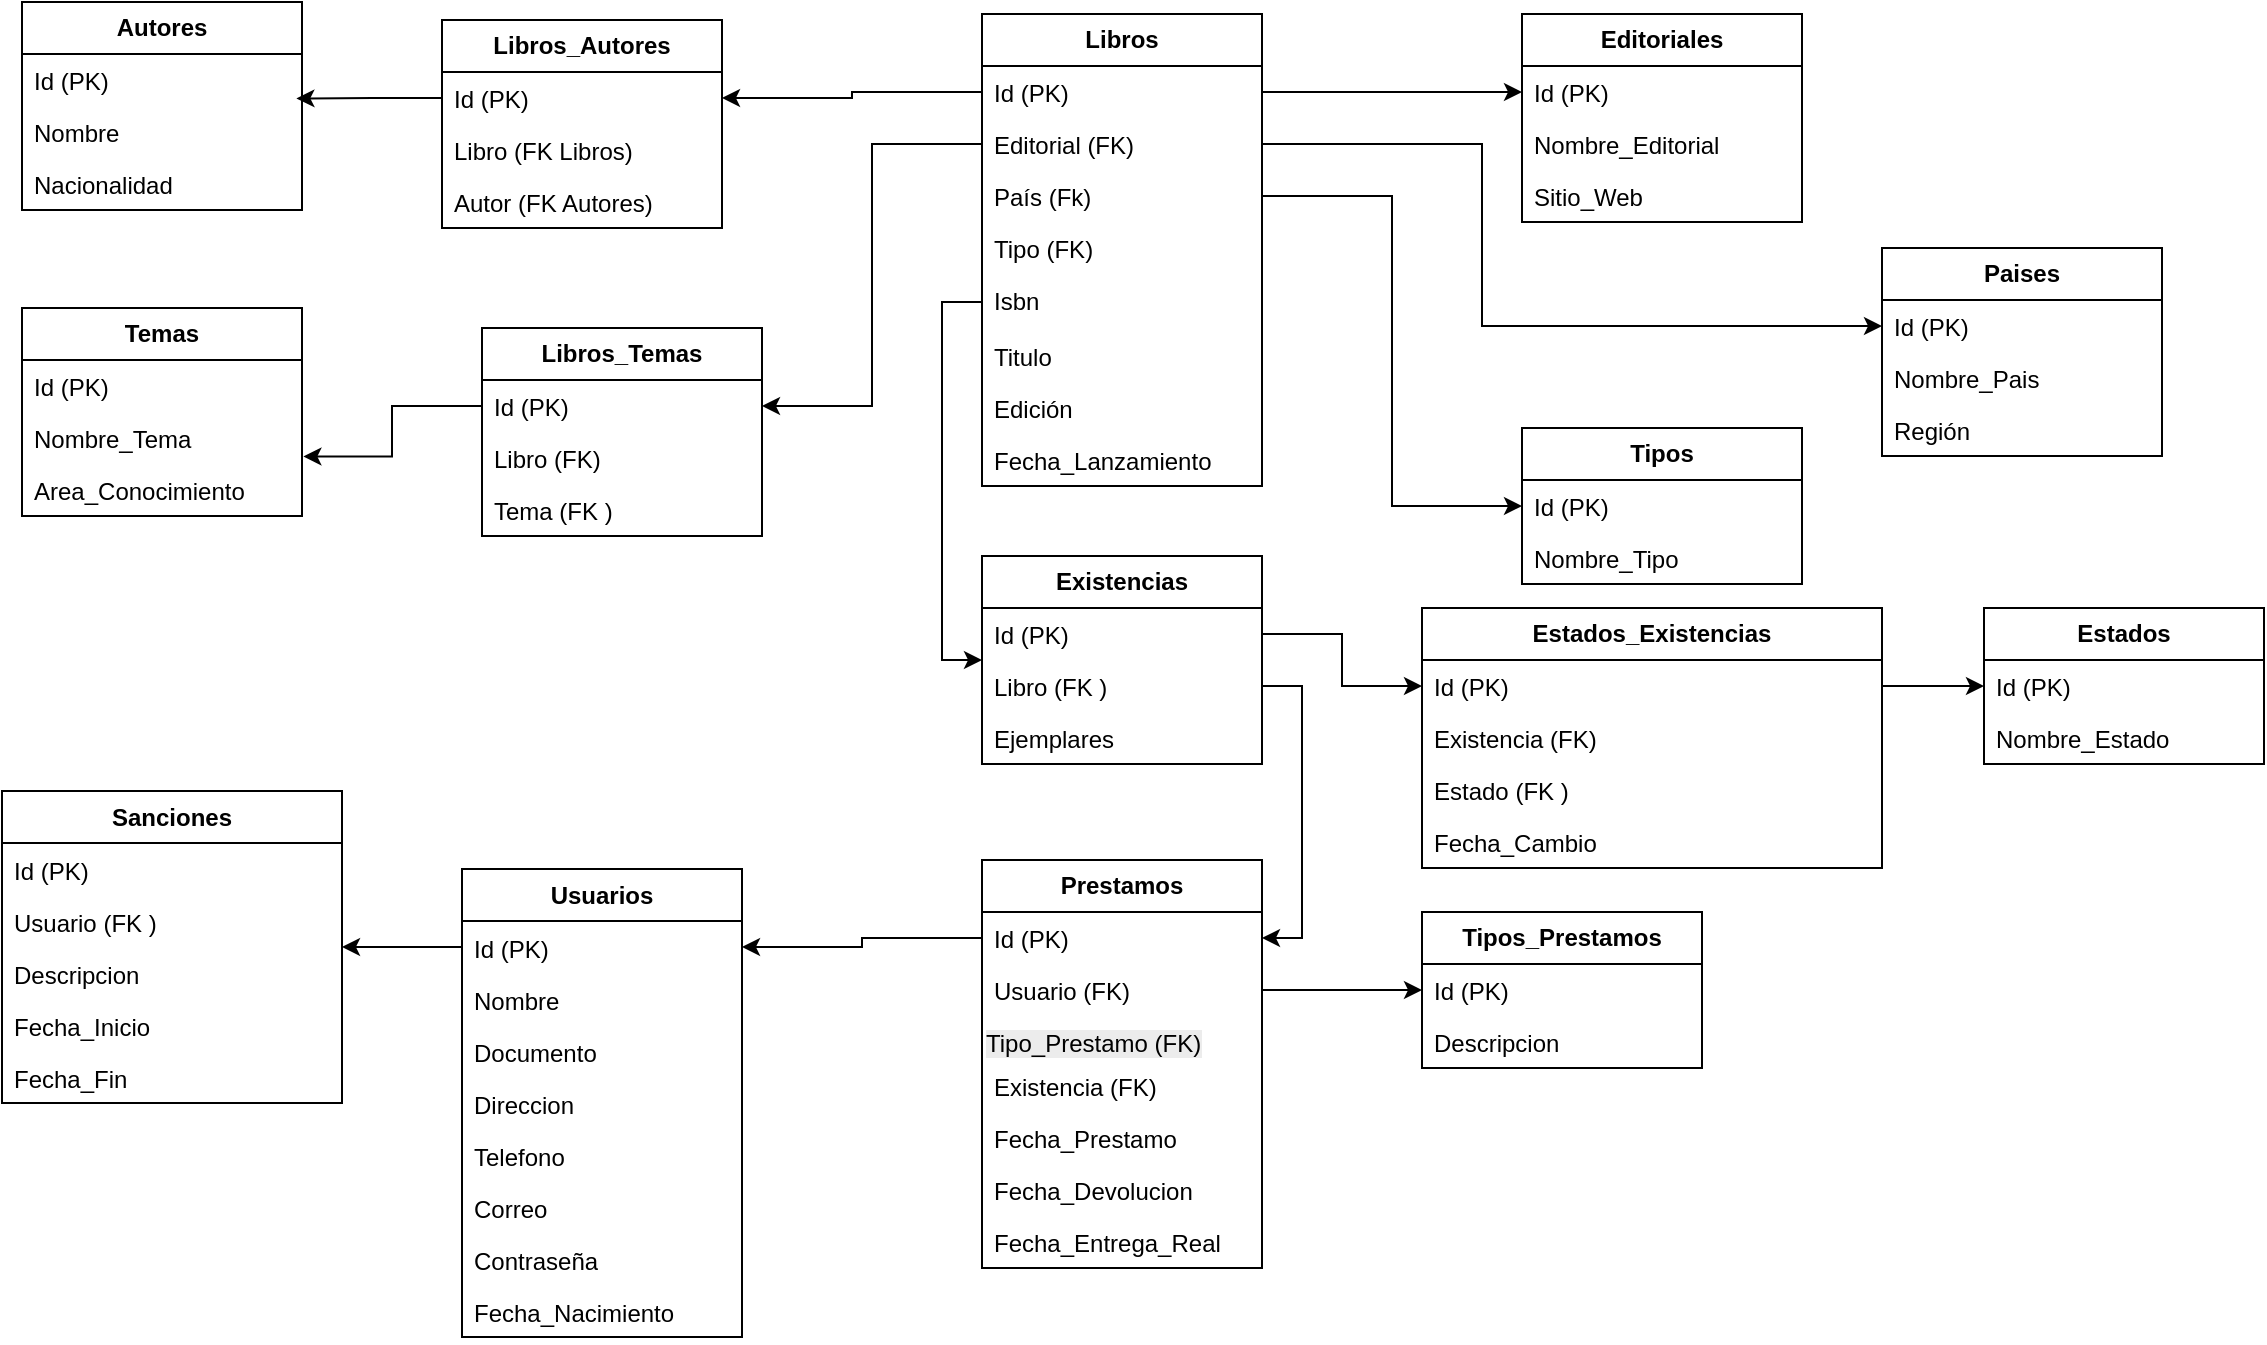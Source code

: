 <mxfile version="28.2.3" pages="2">
  <diagram name="Página-1" id="tgtMDl4pr0dohB6R7JWA">
    <mxGraphModel grid="1" page="1" gridSize="10" guides="1" tooltips="1" connect="1" arrows="1" fold="1" pageScale="1" pageWidth="827" pageHeight="1169" math="0" shadow="0">
      <root>
        <mxCell id="0" />
        <mxCell id="1" parent="0" />
        <mxCell id="5-i4zEFZj5qR5DQi6_iw-1" value="&lt;b&gt;Usuarios&lt;/b&gt;" style="swimlane;fontStyle=0;childLayout=stackLayout;horizontal=1;startSize=26;fillColor=none;horizontalStack=0;resizeParent=1;resizeParentMax=0;resizeLast=0;collapsible=1;marginBottom=0;whiteSpace=wrap;html=1;" vertex="1" parent="1">
          <mxGeometry x="480" y="670.5" width="140" height="234" as="geometry" />
        </mxCell>
        <mxCell id="5-i4zEFZj5qR5DQi6_iw-2" value="Id (PK)" style="text;strokeColor=none;fillColor=none;align=left;verticalAlign=top;spacingLeft=4;spacingRight=4;overflow=hidden;rotatable=0;points=[[0,0.5],[1,0.5]];portConstraint=eastwest;whiteSpace=wrap;html=1;" vertex="1" parent="5-i4zEFZj5qR5DQi6_iw-1">
          <mxGeometry y="26" width="140" height="26" as="geometry" />
        </mxCell>
        <mxCell id="5-i4zEFZj5qR5DQi6_iw-3" value="&lt;div&gt;Nombre&lt;/div&gt;&lt;div&gt;&lt;br&gt;&lt;/div&gt;" style="text;strokeColor=none;fillColor=none;align=left;verticalAlign=top;spacingLeft=4;spacingRight=4;overflow=hidden;rotatable=0;points=[[0,0.5],[1,0.5]];portConstraint=eastwest;whiteSpace=wrap;html=1;" vertex="1" parent="5-i4zEFZj5qR5DQi6_iw-1">
          <mxGeometry y="52" width="140" height="26" as="geometry" />
        </mxCell>
        <mxCell id="5-i4zEFZj5qR5DQi6_iw-71" value="Documento" style="text;strokeColor=none;fillColor=none;align=left;verticalAlign=top;spacingLeft=4;spacingRight=4;overflow=hidden;rotatable=0;points=[[0,0.5],[1,0.5]];portConstraint=eastwest;whiteSpace=wrap;html=1;" vertex="1" parent="5-i4zEFZj5qR5DQi6_iw-1">
          <mxGeometry y="78" width="140" height="26" as="geometry" />
        </mxCell>
        <mxCell id="67xACYd7VsZA4SW91HEJ-4" value="Direccion" style="text;strokeColor=none;fillColor=none;align=left;verticalAlign=top;spacingLeft=4;spacingRight=4;overflow=hidden;rotatable=0;points=[[0,0.5],[1,0.5]];portConstraint=eastwest;whiteSpace=wrap;html=1;" vertex="1" parent="5-i4zEFZj5qR5DQi6_iw-1">
          <mxGeometry y="104" width="140" height="26" as="geometry" />
        </mxCell>
        <mxCell id="67xACYd7VsZA4SW91HEJ-3" value="Telefono" style="text;strokeColor=none;fillColor=none;align=left;verticalAlign=top;spacingLeft=4;spacingRight=4;overflow=hidden;rotatable=0;points=[[0,0.5],[1,0.5]];portConstraint=eastwest;whiteSpace=wrap;html=1;" vertex="1" parent="5-i4zEFZj5qR5DQi6_iw-1">
          <mxGeometry y="130" width="140" height="26" as="geometry" />
        </mxCell>
        <mxCell id="7vwgbHq6l0im-6B_oPkw-1" value="Correo" style="text;strokeColor=none;fillColor=none;align=left;verticalAlign=top;spacingLeft=4;spacingRight=4;overflow=hidden;rotatable=0;points=[[0,0.5],[1,0.5]];portConstraint=eastwest;whiteSpace=wrap;html=1;" vertex="1" parent="5-i4zEFZj5qR5DQi6_iw-1">
          <mxGeometry y="156" width="140" height="26" as="geometry" />
        </mxCell>
        <mxCell id="7vwgbHq6l0im-6B_oPkw-2" value="Contraseña" style="text;strokeColor=none;fillColor=none;align=left;verticalAlign=top;spacingLeft=4;spacingRight=4;overflow=hidden;rotatable=0;points=[[0,0.5],[1,0.5]];portConstraint=eastwest;whiteSpace=wrap;html=1;" vertex="1" parent="5-i4zEFZj5qR5DQi6_iw-1">
          <mxGeometry y="182" width="140" height="26" as="geometry" />
        </mxCell>
        <mxCell id="67xACYd7VsZA4SW91HEJ-5" value="Fecha_Nacimiento" style="text;strokeColor=none;fillColor=none;align=left;verticalAlign=top;spacingLeft=4;spacingRight=4;overflow=hidden;rotatable=0;points=[[0,0.5],[1,0.5]];portConstraint=eastwest;whiteSpace=wrap;html=1;" vertex="1" parent="5-i4zEFZj5qR5DQi6_iw-1">
          <mxGeometry y="208" width="140" height="26" as="geometry" />
        </mxCell>
        <mxCell id="5-i4zEFZj5qR5DQi6_iw-5" value="&lt;b&gt;Sanciones&lt;/b&gt;" style="swimlane;fontStyle=0;childLayout=stackLayout;horizontal=1;startSize=26;fillColor=none;horizontalStack=0;resizeParent=1;resizeParentMax=0;resizeLast=0;collapsible=1;marginBottom=0;whiteSpace=wrap;html=1;" vertex="1" parent="1">
          <mxGeometry x="250" y="631.5" width="170" height="156" as="geometry" />
        </mxCell>
        <mxCell id="5-i4zEFZj5qR5DQi6_iw-6" value="&lt;span data-end=&quot;1306&quot; data-start=&quot;1292&quot;&gt;Id&lt;/span&gt;&amp;nbsp;(PK)" style="text;strokeColor=none;fillColor=none;align=left;verticalAlign=top;spacingLeft=4;spacingRight=4;overflow=hidden;rotatable=0;points=[[0,0.5],[1,0.5]];portConstraint=eastwest;whiteSpace=wrap;html=1;" vertex="1" parent="5-i4zEFZj5qR5DQi6_iw-5">
          <mxGeometry y="26" width="170" height="26" as="geometry" />
        </mxCell>
        <mxCell id="5-i4zEFZj5qR5DQi6_iw-7" value="&lt;span data-end=&quot;1330&quot; data-start=&quot;1316&quot;&gt;Usuario&lt;/span&gt; (FK )" style="text;strokeColor=none;fillColor=none;align=left;verticalAlign=top;spacingLeft=4;spacingRight=4;overflow=hidden;rotatable=0;points=[[0,0.5],[1,0.5]];portConstraint=eastwest;whiteSpace=wrap;html=1;" vertex="1" parent="5-i4zEFZj5qR5DQi6_iw-5">
          <mxGeometry y="52" width="170" height="26" as="geometry" />
        </mxCell>
        <mxCell id="67xACYd7VsZA4SW91HEJ-2" value="Descripcion" style="text;strokeColor=none;fillColor=none;align=left;verticalAlign=top;spacingLeft=4;spacingRight=4;overflow=hidden;rotatable=0;points=[[0,0.5],[1,0.5]];portConstraint=eastwest;whiteSpace=wrap;html=1;" vertex="1" parent="5-i4zEFZj5qR5DQi6_iw-5">
          <mxGeometry y="78" width="170" height="26" as="geometry" />
        </mxCell>
        <mxCell id="67xACYd7VsZA4SW91HEJ-1" value="Fecha_Inicio" style="text;strokeColor=none;fillColor=none;align=left;verticalAlign=top;spacingLeft=4;spacingRight=4;overflow=hidden;rotatable=0;points=[[0,0.5],[1,0.5]];portConstraint=eastwest;whiteSpace=wrap;html=1;" vertex="1" parent="5-i4zEFZj5qR5DQi6_iw-5">
          <mxGeometry y="104" width="170" height="26" as="geometry" />
        </mxCell>
        <mxCell id="5-i4zEFZj5qR5DQi6_iw-8" value="Fecha_Fin" style="text;strokeColor=none;fillColor=none;align=left;verticalAlign=top;spacingLeft=4;spacingRight=4;overflow=hidden;rotatable=0;points=[[0,0.5],[1,0.5]];portConstraint=eastwest;whiteSpace=wrap;html=1;" vertex="1" parent="5-i4zEFZj5qR5DQi6_iw-5">
          <mxGeometry y="130" width="170" height="26" as="geometry" />
        </mxCell>
        <mxCell id="5-i4zEFZj5qR5DQi6_iw-41" value="&lt;b&gt;Prestamos&lt;/b&gt;" style="swimlane;fontStyle=0;childLayout=stackLayout;horizontal=1;startSize=26;fillColor=none;horizontalStack=0;resizeParent=1;resizeParentMax=0;resizeLast=0;collapsible=1;marginBottom=0;whiteSpace=wrap;html=1;" vertex="1" parent="1">
          <mxGeometry x="740" y="666" width="140" height="204" as="geometry" />
        </mxCell>
        <mxCell id="5-i4zEFZj5qR5DQi6_iw-42" value="Id (PK)" style="text;strokeColor=none;fillColor=none;align=left;verticalAlign=top;spacingLeft=4;spacingRight=4;overflow=hidden;rotatable=0;points=[[0,0.5],[1,0.5]];portConstraint=eastwest;whiteSpace=wrap;html=1;" vertex="1" parent="5-i4zEFZj5qR5DQi6_iw-41">
          <mxGeometry y="26" width="140" height="26" as="geometry" />
        </mxCell>
        <mxCell id="5-i4zEFZj5qR5DQi6_iw-43" value="Usuario (FK)" style="text;strokeColor=none;fillColor=none;align=left;verticalAlign=top;spacingLeft=4;spacingRight=4;overflow=hidden;rotatable=0;points=[[0,0.5],[1,0.5]];portConstraint=eastwest;whiteSpace=wrap;html=1;" vertex="1" parent="5-i4zEFZj5qR5DQi6_iw-41">
          <mxGeometry y="52" width="140" height="26" as="geometry" />
        </mxCell>
        <mxCell id="_pcBLg60-NV8NidiyEpR-1" value="&lt;span style=&quot;color: rgb(0, 0, 0); font-family: Helvetica; font-size: 12px; font-style: normal; font-variant-ligatures: normal; font-variant-caps: normal; font-weight: 400; letter-spacing: normal; orphans: 2; text-align: left; text-indent: 0px; text-transform: none; widows: 2; word-spacing: 0px; -webkit-text-stroke-width: 0px; white-space: normal; background-color: rgb(236, 236, 236); text-decoration-thickness: initial; text-decoration-style: initial; text-decoration-color: initial; float: none; display: inline !important;&quot;&gt;Tipo_Prestamo (FK)&lt;/span&gt;" style="text;whiteSpace=wrap;html=1;" vertex="1" parent="5-i4zEFZj5qR5DQi6_iw-41">
          <mxGeometry y="78" width="140" height="22" as="geometry" />
        </mxCell>
        <mxCell id="67xACYd7VsZA4SW91HEJ-10" value="Existencia (FK)" style="text;strokeColor=none;fillColor=none;align=left;verticalAlign=top;spacingLeft=4;spacingRight=4;overflow=hidden;rotatable=0;points=[[0,0.5],[1,0.5]];portConstraint=eastwest;whiteSpace=wrap;html=1;" vertex="1" parent="5-i4zEFZj5qR5DQi6_iw-41">
          <mxGeometry y="100" width="140" height="26" as="geometry" />
        </mxCell>
        <mxCell id="67xACYd7VsZA4SW91HEJ-11" value="Fecha_Prestamo" style="text;strokeColor=none;fillColor=none;align=left;verticalAlign=top;spacingLeft=4;spacingRight=4;overflow=hidden;rotatable=0;points=[[0,0.5],[1,0.5]];portConstraint=eastwest;whiteSpace=wrap;html=1;" vertex="1" parent="5-i4zEFZj5qR5DQi6_iw-41">
          <mxGeometry y="126" width="140" height="26" as="geometry" />
        </mxCell>
        <mxCell id="67xACYd7VsZA4SW91HEJ-9" value="Fecha_Devolucion" style="text;strokeColor=none;fillColor=none;align=left;verticalAlign=top;spacingLeft=4;spacingRight=4;overflow=hidden;rotatable=0;points=[[0,0.5],[1,0.5]];portConstraint=eastwest;whiteSpace=wrap;html=1;" vertex="1" parent="5-i4zEFZj5qR5DQi6_iw-41">
          <mxGeometry y="152" width="140" height="26" as="geometry" />
        </mxCell>
        <mxCell id="5-i4zEFZj5qR5DQi6_iw-44" value="Fecha_Entrega_Real" style="text;strokeColor=none;fillColor=none;align=left;verticalAlign=top;spacingLeft=4;spacingRight=4;overflow=hidden;rotatable=0;points=[[0,0.5],[1,0.5]];portConstraint=eastwest;whiteSpace=wrap;html=1;" vertex="1" parent="5-i4zEFZj5qR5DQi6_iw-41">
          <mxGeometry y="178" width="140" height="26" as="geometry" />
        </mxCell>
        <mxCell id="5-i4zEFZj5qR5DQi6_iw-49" value="&lt;b&gt;Editoriales&lt;/b&gt;" style="swimlane;fontStyle=0;childLayout=stackLayout;horizontal=1;startSize=26;fillColor=none;horizontalStack=0;resizeParent=1;resizeParentMax=0;resizeLast=0;collapsible=1;marginBottom=0;whiteSpace=wrap;html=1;" vertex="1" parent="1">
          <mxGeometry x="1010" y="243" width="140" height="104" as="geometry" />
        </mxCell>
        <mxCell id="5-i4zEFZj5qR5DQi6_iw-50" value="&lt;span style=&quot;&quot; data-end=&quot;712&quot; data-start=&quot;696&quot;&gt;Id&lt;/span&gt;&amp;nbsp;(PK)" style="text;strokeColor=none;fillColor=none;align=left;verticalAlign=top;spacingLeft=4;spacingRight=4;overflow=hidden;rotatable=0;points=[[0,0.5],[1,0.5]];portConstraint=eastwest;whiteSpace=wrap;html=1;" vertex="1" parent="5-i4zEFZj5qR5DQi6_iw-49">
          <mxGeometry y="26" width="140" height="26" as="geometry" />
        </mxCell>
        <mxCell id="UJLe4rYA7Sr9bDtO9jyU-3" value="Nombre_Editorial" style="text;strokeColor=none;fillColor=none;align=left;verticalAlign=top;spacingLeft=4;spacingRight=4;overflow=hidden;rotatable=0;points=[[0,0.5],[1,0.5]];portConstraint=eastwest;whiteSpace=wrap;html=1;" vertex="1" parent="5-i4zEFZj5qR5DQi6_iw-49">
          <mxGeometry y="52" width="140" height="26" as="geometry" />
        </mxCell>
        <mxCell id="5-i4zEFZj5qR5DQi6_iw-51" value="Sitio_Web" style="text;strokeColor=none;fillColor=none;align=left;verticalAlign=top;spacingLeft=4;spacingRight=4;overflow=hidden;rotatable=0;points=[[0,0.5],[1,0.5]];portConstraint=eastwest;whiteSpace=wrap;html=1;" vertex="1" parent="5-i4zEFZj5qR5DQi6_iw-49">
          <mxGeometry y="78" width="140" height="26" as="geometry" />
        </mxCell>
        <mxCell id="5-i4zEFZj5qR5DQi6_iw-53" value="&lt;b&gt;Autores&lt;/b&gt;" style="swimlane;fontStyle=0;childLayout=stackLayout;horizontal=1;startSize=26;fillColor=none;horizontalStack=0;resizeParent=1;resizeParentMax=0;resizeLast=0;collapsible=1;marginBottom=0;whiteSpace=wrap;html=1;" vertex="1" parent="1">
          <mxGeometry x="260" y="237" width="140" height="104" as="geometry" />
        </mxCell>
        <mxCell id="5-i4zEFZj5qR5DQi6_iw-54" value="&lt;span style=&quot;&quot; data-end=&quot;241&quot; data-start=&quot;229&quot;&gt;Id&lt;/span&gt;&amp;nbsp;(PK)" style="text;strokeColor=none;fillColor=none;align=left;verticalAlign=top;spacingLeft=4;spacingRight=4;overflow=hidden;rotatable=0;points=[[0,0.5],[1,0.5]];portConstraint=eastwest;whiteSpace=wrap;html=1;" vertex="1" parent="5-i4zEFZj5qR5DQi6_iw-53">
          <mxGeometry y="26" width="140" height="26" as="geometry" />
        </mxCell>
        <mxCell id="5-i4zEFZj5qR5DQi6_iw-55" value="Nombre" style="text;strokeColor=none;fillColor=none;align=left;verticalAlign=top;spacingLeft=4;spacingRight=4;overflow=hidden;rotatable=0;points=[[0,0.5],[1,0.5]];portConstraint=eastwest;whiteSpace=wrap;html=1;" vertex="1" parent="5-i4zEFZj5qR5DQi6_iw-53">
          <mxGeometry y="52" width="140" height="26" as="geometry" />
        </mxCell>
        <mxCell id="5-i4zEFZj5qR5DQi6_iw-56" value="Nacionalidad" style="text;strokeColor=none;fillColor=none;align=left;verticalAlign=top;spacingLeft=4;spacingRight=4;overflow=hidden;rotatable=0;points=[[0,0.5],[1,0.5]];portConstraint=eastwest;whiteSpace=wrap;html=1;" vertex="1" parent="5-i4zEFZj5qR5DQi6_iw-53">
          <mxGeometry y="78" width="140" height="26" as="geometry" />
        </mxCell>
        <mxCell id="5-i4zEFZj5qR5DQi6_iw-57" value="&lt;b&gt;Libros_Autores&lt;/b&gt;" style="swimlane;fontStyle=0;childLayout=stackLayout;horizontal=1;startSize=26;fillColor=none;horizontalStack=0;resizeParent=1;resizeParentMax=0;resizeLast=0;collapsible=1;marginBottom=0;whiteSpace=wrap;html=1;" vertex="1" parent="1">
          <mxGeometry x="470" y="246" width="140" height="104" as="geometry" />
        </mxCell>
        <mxCell id="5-i4zEFZj5qR5DQi6_iw-58" value="&lt;span style=&quot;&quot; data-end=&quot;357&quot; data-start=&quot;339&quot;&gt;Id&lt;/span&gt;&amp;nbsp;(PK)" style="text;strokeColor=none;fillColor=none;align=left;verticalAlign=top;spacingLeft=4;spacingRight=4;overflow=hidden;rotatable=0;points=[[0,0.5],[1,0.5]];portConstraint=eastwest;whiteSpace=wrap;html=1;" vertex="1" parent="5-i4zEFZj5qR5DQi6_iw-57">
          <mxGeometry y="26" width="140" height="26" as="geometry" />
        </mxCell>
        <mxCell id="5-i4zEFZj5qR5DQi6_iw-59" value="&lt;span style=&quot;&quot; data-end=&quot;379&quot; data-start=&quot;367&quot;&gt;Libro&lt;/span&gt; (FK Libros)" style="text;strokeColor=none;fillColor=none;align=left;verticalAlign=top;spacingLeft=4;spacingRight=4;overflow=hidden;rotatable=0;points=[[0,0.5],[1,0.5]];portConstraint=eastwest;whiteSpace=wrap;html=1;" vertex="1" parent="5-i4zEFZj5qR5DQi6_iw-57">
          <mxGeometry y="52" width="140" height="26" as="geometry" />
        </mxCell>
        <mxCell id="5-i4zEFZj5qR5DQi6_iw-60" value="&lt;span style=&quot;&quot; data-end=&quot;410&quot; data-start=&quot;398&quot;&gt;Autor&lt;/span&gt; (FK Autores)" style="text;strokeColor=none;fillColor=none;align=left;verticalAlign=top;spacingLeft=4;spacingRight=4;overflow=hidden;rotatable=0;points=[[0,0.5],[1,0.5]];portConstraint=eastwest;whiteSpace=wrap;html=1;" vertex="1" parent="5-i4zEFZj5qR5DQi6_iw-57">
          <mxGeometry y="78" width="140" height="26" as="geometry" />
        </mxCell>
        <mxCell id="5-i4zEFZj5qR5DQi6_iw-62" value="&lt;b&gt;Libros&lt;/b&gt;" style="swimlane;fontStyle=0;childLayout=stackLayout;horizontal=1;startSize=26;fillColor=none;horizontalStack=0;resizeParent=1;resizeParentMax=0;resizeLast=0;collapsible=1;marginBottom=0;whiteSpace=wrap;html=1;" vertex="1" parent="1">
          <mxGeometry x="740" y="243" width="140" height="236" as="geometry" />
        </mxCell>
        <mxCell id="5-i4zEFZj5qR5DQi6_iw-63" value="Id (PK)" style="text;strokeColor=none;fillColor=none;align=left;verticalAlign=top;spacingLeft=4;spacingRight=4;overflow=hidden;rotatable=0;points=[[0,0.5],[1,0.5]];portConstraint=eastwest;whiteSpace=wrap;html=1;" vertex="1" parent="5-i4zEFZj5qR5DQi6_iw-62">
          <mxGeometry y="26" width="140" height="26" as="geometry" />
        </mxCell>
        <mxCell id="FcQKJQ1bMc4H1RKdpIVs-1" value="Editorial (FK)" style="text;strokeColor=none;fillColor=none;align=left;verticalAlign=top;spacingLeft=4;spacingRight=4;overflow=hidden;rotatable=0;points=[[0,0.5],[1,0.5]];portConstraint=eastwest;whiteSpace=wrap;html=1;" vertex="1" parent="5-i4zEFZj5qR5DQi6_iw-62">
          <mxGeometry y="52" width="140" height="26" as="geometry" />
        </mxCell>
        <mxCell id="5-i4zEFZj5qR5DQi6_iw-82" value="País (Fk)" style="text;strokeColor=none;fillColor=none;align=left;verticalAlign=top;spacingLeft=4;spacingRight=4;overflow=hidden;rotatable=0;points=[[0,0.5],[1,0.5]];portConstraint=eastwest;whiteSpace=wrap;html=1;" vertex="1" parent="5-i4zEFZj5qR5DQi6_iw-62">
          <mxGeometry y="78" width="140" height="26" as="geometry" />
        </mxCell>
        <mxCell id="67xACYd7VsZA4SW91HEJ-7" value="Tipo (FK)" style="text;strokeColor=none;fillColor=none;align=left;verticalAlign=top;spacingLeft=4;spacingRight=4;overflow=hidden;rotatable=0;points=[[0,0.5],[1,0.5]];portConstraint=eastwest;whiteSpace=wrap;html=1;" vertex="1" parent="5-i4zEFZj5qR5DQi6_iw-62">
          <mxGeometry y="104" width="140" height="26" as="geometry" />
        </mxCell>
        <mxCell id="5-i4zEFZj5qR5DQi6_iw-64" value="Isbn" style="text;strokeColor=none;fillColor=none;align=left;verticalAlign=top;spacingLeft=4;spacingRight=4;overflow=hidden;rotatable=0;points=[[0,0.5],[1,0.5]];portConstraint=eastwest;whiteSpace=wrap;html=1;" vertex="1" parent="5-i4zEFZj5qR5DQi6_iw-62">
          <mxGeometry y="130" width="140" height="28" as="geometry" />
        </mxCell>
        <mxCell id="67xACYd7VsZA4SW91HEJ-6" value="Titulo" style="text;strokeColor=none;fillColor=none;align=left;verticalAlign=top;spacingLeft=4;spacingRight=4;overflow=hidden;rotatable=0;points=[[0,0.5],[1,0.5]];portConstraint=eastwest;whiteSpace=wrap;html=1;" vertex="1" parent="5-i4zEFZj5qR5DQi6_iw-62">
          <mxGeometry y="158" width="140" height="26" as="geometry" />
        </mxCell>
        <mxCell id="MJ-HLrFRffrYiE-LSpdH-2" value="Edición" style="text;strokeColor=none;fillColor=none;align=left;verticalAlign=top;spacingLeft=4;spacingRight=4;overflow=hidden;rotatable=0;points=[[0,0.5],[1,0.5]];portConstraint=eastwest;whiteSpace=wrap;html=1;" vertex="1" parent="5-i4zEFZj5qR5DQi6_iw-62">
          <mxGeometry y="184" width="140" height="26" as="geometry" />
        </mxCell>
        <mxCell id="MJ-HLrFRffrYiE-LSpdH-3" value="Fecha_Lanzamiento" style="text;strokeColor=none;fillColor=none;align=left;verticalAlign=top;spacingLeft=4;spacingRight=4;overflow=hidden;rotatable=0;points=[[0,0.5],[1,0.5]];portConstraint=eastwest;whiteSpace=wrap;html=1;" vertex="1" parent="5-i4zEFZj5qR5DQi6_iw-62">
          <mxGeometry y="210" width="140" height="26" as="geometry" />
        </mxCell>
        <mxCell id="5-i4zEFZj5qR5DQi6_iw-88" value="&lt;b&gt;Existencias&lt;/b&gt;" style="swimlane;fontStyle=0;childLayout=stackLayout;horizontal=1;startSize=26;fillColor=none;horizontalStack=0;resizeParent=1;resizeParentMax=0;resizeLast=0;collapsible=1;marginBottom=0;whiteSpace=wrap;html=1;" vertex="1" parent="1">
          <mxGeometry x="740" y="514" width="140" height="104" as="geometry" />
        </mxCell>
        <mxCell id="5-i4zEFZj5qR5DQi6_iw-89" value="&lt;span style=&quot;&quot; data-end=&quot;1506&quot; data-start=&quot;1489&quot;&gt;Id&lt;/span&gt;&amp;nbsp;(PK)" style="text;strokeColor=none;fillColor=none;align=left;verticalAlign=top;spacingLeft=4;spacingRight=4;overflow=hidden;rotatable=0;points=[[0,0.5],[1,0.5]];portConstraint=eastwest;whiteSpace=wrap;html=1;" vertex="1" parent="5-i4zEFZj5qR5DQi6_iw-88">
          <mxGeometry y="26" width="140" height="26" as="geometry" />
        </mxCell>
        <mxCell id="5-i4zEFZj5qR5DQi6_iw-90" value="&lt;span style=&quot;&quot; data-end=&quot;1528&quot; data-start=&quot;1516&quot;&gt;Libro&lt;/span&gt; (FK )" style="text;strokeColor=none;fillColor=none;align=left;verticalAlign=top;spacingLeft=4;spacingRight=4;overflow=hidden;rotatable=0;points=[[0,0.5],[1,0.5]];portConstraint=eastwest;whiteSpace=wrap;html=1;" vertex="1" parent="5-i4zEFZj5qR5DQi6_iw-88">
          <mxGeometry y="52" width="140" height="26" as="geometry" />
        </mxCell>
        <mxCell id="_pcBLg60-NV8NidiyEpR-2" value="Ejemplares" style="text;strokeColor=none;fillColor=none;align=left;verticalAlign=top;spacingLeft=4;spacingRight=4;overflow=hidden;rotatable=0;points=[[0,0.5],[1,0.5]];portConstraint=eastwest;whiteSpace=wrap;html=1;" vertex="1" parent="5-i4zEFZj5qR5DQi6_iw-88">
          <mxGeometry y="78" width="140" height="26" as="geometry" />
        </mxCell>
        <mxCell id="5-i4zEFZj5qR5DQi6_iw-96" value="&lt;b&gt;Estados_Existencias&lt;/b&gt;" style="swimlane;fontStyle=0;childLayout=stackLayout;horizontal=1;startSize=26;fillColor=none;horizontalStack=0;resizeParent=1;resizeParentMax=0;resizeLast=0;collapsible=1;marginBottom=0;whiteSpace=wrap;html=1;" vertex="1" parent="1">
          <mxGeometry x="960" y="540" width="230" height="130" as="geometry" />
        </mxCell>
        <mxCell id="5-i4zEFZj5qR5DQi6_iw-97" value="&lt;span style=&quot;&quot; data-end=&quot;1774&quot; data-start=&quot;1750&quot;&gt;Id&lt;/span&gt;&amp;nbsp;(PK)" style="text;strokeColor=none;fillColor=none;align=left;verticalAlign=top;spacingLeft=4;spacingRight=4;overflow=hidden;rotatable=0;points=[[0,0.5],[1,0.5]];portConstraint=eastwest;whiteSpace=wrap;html=1;" vertex="1" parent="5-i4zEFZj5qR5DQi6_iw-96">
          <mxGeometry y="26" width="230" height="26" as="geometry" />
        </mxCell>
        <mxCell id="5-i4zEFZj5qR5DQi6_iw-98" value="&lt;span data-end=&quot;1801&quot; data-start=&quot;1784&quot;&gt;Existencia&lt;/span&gt; (FK)" style="text;strokeColor=none;fillColor=none;align=left;verticalAlign=top;spacingLeft=4;spacingRight=4;overflow=hidden;rotatable=0;points=[[0,0.5],[1,0.5]];portConstraint=eastwest;whiteSpace=wrap;html=1;" vertex="1" parent="5-i4zEFZj5qR5DQi6_iw-96">
          <mxGeometry y="52" width="230" height="26" as="geometry" />
        </mxCell>
        <mxCell id="5-i4zEFZj5qR5DQi6_iw-99" value="&lt;span data-end=&quot;1845&quot; data-start=&quot;1832&quot;&gt;Estado&lt;/span&gt; (FK )" style="text;strokeColor=none;fillColor=none;align=left;verticalAlign=top;spacingLeft=4;spacingRight=4;overflow=hidden;rotatable=0;points=[[0,0.5],[1,0.5]];portConstraint=eastwest;whiteSpace=wrap;html=1;" vertex="1" parent="5-i4zEFZj5qR5DQi6_iw-96">
          <mxGeometry y="78" width="230" height="26" as="geometry" />
        </mxCell>
        <mxCell id="FcQKJQ1bMc4H1RKdpIVs-52" value="Fecha_Cambio" style="text;strokeColor=none;fillColor=none;align=left;verticalAlign=top;spacingLeft=4;spacingRight=4;overflow=hidden;rotatable=0;points=[[0,0.5],[1,0.5]];portConstraint=eastwest;whiteSpace=wrap;html=1;" vertex="1" parent="5-i4zEFZj5qR5DQi6_iw-96">
          <mxGeometry y="104" width="230" height="26" as="geometry" />
        </mxCell>
        <mxCell id="FcQKJQ1bMc4H1RKdpIVs-2" style="edgeStyle=orthogonalEdgeStyle;rounded=0;orthogonalLoop=1;jettySize=auto;html=1;entryX=0;entryY=0.5;entryDx=0;entryDy=0;" edge="1" parent="1" source="5-i4zEFZj5qR5DQi6_iw-63" target="5-i4zEFZj5qR5DQi6_iw-50">
          <mxGeometry relative="1" as="geometry" />
        </mxCell>
        <mxCell id="FcQKJQ1bMc4H1RKdpIVs-3" value="&lt;b&gt;Paises&lt;/b&gt;" style="swimlane;fontStyle=0;childLayout=stackLayout;horizontal=1;startSize=26;fillColor=none;horizontalStack=0;resizeParent=1;resizeParentMax=0;resizeLast=0;collapsible=1;marginBottom=0;whiteSpace=wrap;html=1;" vertex="1" parent="1">
          <mxGeometry x="1190" y="360" width="140" height="104" as="geometry" />
        </mxCell>
        <mxCell id="FcQKJQ1bMc4H1RKdpIVs-4" value="&lt;span data-end=&quot;778&quot; data-start=&quot;767&quot;&gt;Id&lt;/span&gt;&amp;nbsp;(PK)" style="text;strokeColor=none;fillColor=none;align=left;verticalAlign=top;spacingLeft=4;spacingRight=4;overflow=hidden;rotatable=0;points=[[0,0.5],[1,0.5]];portConstraint=eastwest;whiteSpace=wrap;html=1;" vertex="1" parent="FcQKJQ1bMc4H1RKdpIVs-3">
          <mxGeometry y="26" width="140" height="26" as="geometry" />
        </mxCell>
        <mxCell id="FcQKJQ1bMc4H1RKdpIVs-5" value="Nombre_Pais" style="text;strokeColor=none;fillColor=none;align=left;verticalAlign=top;spacingLeft=4;spacingRight=4;overflow=hidden;rotatable=0;points=[[0,0.5],[1,0.5]];portConstraint=eastwest;whiteSpace=wrap;html=1;" vertex="1" parent="FcQKJQ1bMc4H1RKdpIVs-3">
          <mxGeometry y="52" width="140" height="26" as="geometry" />
        </mxCell>
        <mxCell id="UJLe4rYA7Sr9bDtO9jyU-1" value="&lt;span style=&quot;background-color: transparent; color: light-dark(rgb(0, 0, 0), rgb(255, 255, 255));&quot;&gt;Región&lt;/span&gt;&lt;span style=&quot;background-color: transparent; color: light-dark(rgb(0, 0, 0), rgb(255, 255, 255));&quot;&gt;&amp;nbsp;&lt;/span&gt;" style="text;strokeColor=none;fillColor=none;align=left;verticalAlign=top;spacingLeft=4;spacingRight=4;overflow=hidden;rotatable=0;points=[[0,0.5],[1,0.5]];portConstraint=eastwest;whiteSpace=wrap;html=1;" vertex="1" parent="FcQKJQ1bMc4H1RKdpIVs-3">
          <mxGeometry y="78" width="140" height="26" as="geometry" />
        </mxCell>
        <mxCell id="FcQKJQ1bMc4H1RKdpIVs-7" style="edgeStyle=orthogonalEdgeStyle;rounded=0;orthogonalLoop=1;jettySize=auto;html=1;" edge="1" parent="1" source="FcQKJQ1bMc4H1RKdpIVs-1" target="FcQKJQ1bMc4H1RKdpIVs-4">
          <mxGeometry relative="1" as="geometry">
            <Array as="points">
              <mxPoint x="990" y="308" />
              <mxPoint x="990" y="399" />
            </Array>
          </mxGeometry>
        </mxCell>
        <mxCell id="FcQKJQ1bMc4H1RKdpIVs-8" value="&lt;b&gt;Tipos&lt;/b&gt;" style="swimlane;fontStyle=0;childLayout=stackLayout;horizontal=1;startSize=26;fillColor=none;horizontalStack=0;resizeParent=1;resizeParentMax=0;resizeLast=0;collapsible=1;marginBottom=0;whiteSpace=wrap;html=1;" vertex="1" parent="1">
          <mxGeometry x="1010" y="450" width="140" height="78" as="geometry" />
        </mxCell>
        <mxCell id="FcQKJQ1bMc4H1RKdpIVs-9" value="&lt;span style=&quot;&quot; data-end=&quot;887&quot; data-start=&quot;876&quot;&gt;Id&lt;/span&gt;&amp;nbsp;(PK)" style="text;strokeColor=none;fillColor=none;align=left;verticalAlign=top;spacingLeft=4;spacingRight=4;overflow=hidden;rotatable=0;points=[[0,0.5],[1,0.5]];portConstraint=eastwest;whiteSpace=wrap;html=1;" vertex="1" parent="FcQKJQ1bMc4H1RKdpIVs-8">
          <mxGeometry y="26" width="140" height="26" as="geometry" />
        </mxCell>
        <mxCell id="FcQKJQ1bMc4H1RKdpIVs-10" value="Nombre_Tipo" style="text;strokeColor=none;fillColor=none;align=left;verticalAlign=top;spacingLeft=4;spacingRight=4;overflow=hidden;rotatable=0;points=[[0,0.5],[1,0.5]];portConstraint=eastwest;whiteSpace=wrap;html=1;" vertex="1" parent="FcQKJQ1bMc4H1RKdpIVs-8">
          <mxGeometry y="52" width="140" height="26" as="geometry" />
        </mxCell>
        <mxCell id="FcQKJQ1bMc4H1RKdpIVs-12" style="edgeStyle=orthogonalEdgeStyle;rounded=0;orthogonalLoop=1;jettySize=auto;html=1;entryX=0;entryY=0.5;entryDx=0;entryDy=0;" edge="1" parent="1" source="5-i4zEFZj5qR5DQi6_iw-82" target="FcQKJQ1bMc4H1RKdpIVs-9">
          <mxGeometry relative="1" as="geometry" />
        </mxCell>
        <mxCell id="FcQKJQ1bMc4H1RKdpIVs-18" value="&lt;b&gt;Libros_Temas&lt;/b&gt;" style="swimlane;fontStyle=0;childLayout=stackLayout;horizontal=1;startSize=26;fillColor=none;horizontalStack=0;resizeParent=1;resizeParentMax=0;resizeLast=0;collapsible=1;marginBottom=0;whiteSpace=wrap;html=1;" vertex="1" parent="1">
          <mxGeometry x="490" y="400" width="140" height="104" as="geometry" />
        </mxCell>
        <mxCell id="FcQKJQ1bMc4H1RKdpIVs-19" value="&lt;span style=&quot;&quot; data-end=&quot;1035&quot; data-start=&quot;1018&quot;&gt;Id&lt;/span&gt;&amp;nbsp;(PK)" style="text;strokeColor=none;fillColor=none;align=left;verticalAlign=top;spacingLeft=4;spacingRight=4;overflow=hidden;rotatable=0;points=[[0,0.5],[1,0.5]];portConstraint=eastwest;whiteSpace=wrap;html=1;" vertex="1" parent="FcQKJQ1bMc4H1RKdpIVs-18">
          <mxGeometry y="26" width="140" height="26" as="geometry" />
        </mxCell>
        <mxCell id="FcQKJQ1bMc4H1RKdpIVs-20" value="&lt;span style=&quot;&quot; data-end=&quot;1057&quot; data-start=&quot;1045&quot;&gt;Libro&lt;/span&gt; (FK)" style="text;strokeColor=none;fillColor=none;align=left;verticalAlign=top;spacingLeft=4;spacingRight=4;overflow=hidden;rotatable=0;points=[[0,0.5],[1,0.5]];portConstraint=eastwest;whiteSpace=wrap;html=1;" vertex="1" parent="FcQKJQ1bMc4H1RKdpIVs-18">
          <mxGeometry y="52" width="140" height="26" as="geometry" />
        </mxCell>
        <mxCell id="FcQKJQ1bMc4H1RKdpIVs-21" value="&lt;span style=&quot;&quot; data-end=&quot;1087&quot; data-start=&quot;1076&quot;&gt;Tema&lt;/span&gt; (FK )" style="text;strokeColor=none;fillColor=none;align=left;verticalAlign=top;spacingLeft=4;spacingRight=4;overflow=hidden;rotatable=0;points=[[0,0.5],[1,0.5]];portConstraint=eastwest;whiteSpace=wrap;html=1;" vertex="1" parent="FcQKJQ1bMc4H1RKdpIVs-18">
          <mxGeometry y="78" width="140" height="26" as="geometry" />
        </mxCell>
        <mxCell id="FcQKJQ1bMc4H1RKdpIVs-22" style="edgeStyle=orthogonalEdgeStyle;rounded=0;orthogonalLoop=1;jettySize=auto;html=1;entryX=1;entryY=0.5;entryDx=0;entryDy=0;" edge="1" parent="1" source="5-i4zEFZj5qR5DQi6_iw-63" target="5-i4zEFZj5qR5DQi6_iw-58">
          <mxGeometry relative="1" as="geometry" />
        </mxCell>
        <mxCell id="FcQKJQ1bMc4H1RKdpIVs-23" value="&lt;b&gt;Temas&lt;/b&gt;" style="swimlane;fontStyle=0;childLayout=stackLayout;horizontal=1;startSize=26;fillColor=none;horizontalStack=0;resizeParent=1;resizeParentMax=0;resizeLast=0;collapsible=1;marginBottom=0;whiteSpace=wrap;html=1;" vertex="1" parent="1">
          <mxGeometry x="260" y="390" width="140" height="104" as="geometry" />
        </mxCell>
        <mxCell id="FcQKJQ1bMc4H1RKdpIVs-24" value="&lt;span data-end=&quot;947&quot; data-start=&quot;936&quot;&gt;Id&lt;/span&gt;&amp;nbsp;(PK)" style="text;strokeColor=none;fillColor=none;align=left;verticalAlign=top;spacingLeft=4;spacingRight=4;overflow=hidden;rotatable=0;points=[[0,0.5],[1,0.5]];portConstraint=eastwest;whiteSpace=wrap;html=1;" vertex="1" parent="FcQKJQ1bMc4H1RKdpIVs-23">
          <mxGeometry y="26" width="140" height="26" as="geometry" />
        </mxCell>
        <mxCell id="UJLe4rYA7Sr9bDtO9jyU-2" value="Nombre_Tema" style="text;strokeColor=none;fillColor=none;align=left;verticalAlign=top;spacingLeft=4;spacingRight=4;overflow=hidden;rotatable=0;points=[[0,0.5],[1,0.5]];portConstraint=eastwest;whiteSpace=wrap;html=1;" vertex="1" parent="FcQKJQ1bMc4H1RKdpIVs-23">
          <mxGeometry y="52" width="140" height="26" as="geometry" />
        </mxCell>
        <mxCell id="FcQKJQ1bMc4H1RKdpIVs-25" value="Area_Conocimiento" style="text;strokeColor=none;fillColor=none;align=left;verticalAlign=top;spacingLeft=4;spacingRight=4;overflow=hidden;rotatable=0;points=[[0,0.5],[1,0.5]];portConstraint=eastwest;whiteSpace=wrap;html=1;" vertex="1" parent="FcQKJQ1bMc4H1RKdpIVs-23">
          <mxGeometry y="78" width="140" height="26" as="geometry" />
        </mxCell>
        <mxCell id="FcQKJQ1bMc4H1RKdpIVs-27" style="edgeStyle=orthogonalEdgeStyle;rounded=0;orthogonalLoop=1;jettySize=auto;html=1;entryX=1;entryY=0.5;entryDx=0;entryDy=0;" edge="1" parent="1" source="FcQKJQ1bMc4H1RKdpIVs-1" target="FcQKJQ1bMc4H1RKdpIVs-19">
          <mxGeometry relative="1" as="geometry" />
        </mxCell>
        <mxCell id="FcQKJQ1bMc4H1RKdpIVs-28" style="edgeStyle=orthogonalEdgeStyle;rounded=0;orthogonalLoop=1;jettySize=auto;html=1;entryX=1.005;entryY=-0.144;entryDx=0;entryDy=0;entryPerimeter=0;" edge="1" parent="1" source="FcQKJQ1bMc4H1RKdpIVs-19" target="FcQKJQ1bMc4H1RKdpIVs-25">
          <mxGeometry relative="1" as="geometry" />
        </mxCell>
        <mxCell id="FcQKJQ1bMc4H1RKdpIVs-29" style="edgeStyle=orthogonalEdgeStyle;rounded=0;orthogonalLoop=1;jettySize=auto;html=1;entryX=0.98;entryY=0.856;entryDx=0;entryDy=0;entryPerimeter=0;" edge="1" parent="1" source="5-i4zEFZj5qR5DQi6_iw-58" target="5-i4zEFZj5qR5DQi6_iw-54">
          <mxGeometry relative="1" as="geometry" />
        </mxCell>
        <mxCell id="FcQKJQ1bMc4H1RKdpIVs-30" style="edgeStyle=orthogonalEdgeStyle;rounded=0;orthogonalLoop=1;jettySize=auto;html=1;entryX=0;entryY=0.5;entryDx=0;entryDy=0;" edge="1" parent="1" source="5-i4zEFZj5qR5DQi6_iw-64" target="5-i4zEFZj5qR5DQi6_iw-88">
          <mxGeometry relative="1" as="geometry" />
        </mxCell>
        <mxCell id="FcQKJQ1bMc4H1RKdpIVs-31" value="&lt;b&gt;Estados&lt;/b&gt;" style="swimlane;fontStyle=0;childLayout=stackLayout;horizontal=1;startSize=26;fillColor=none;horizontalStack=0;resizeParent=1;resizeParentMax=0;resizeLast=0;collapsible=1;marginBottom=0;whiteSpace=wrap;html=1;" vertex="1" parent="1">
          <mxGeometry x="1241" y="540" width="140" height="78" as="geometry" />
        </mxCell>
        <mxCell id="FcQKJQ1bMc4H1RKdpIVs-32" value="&lt;span style=&quot;&quot; data-end=&quot;1637&quot; data-start=&quot;1624&quot;&gt;Id&lt;/span&gt;&amp;nbsp;(PK)" style="text;strokeColor=none;fillColor=none;align=left;verticalAlign=top;spacingLeft=4;spacingRight=4;overflow=hidden;rotatable=0;points=[[0,0.5],[1,0.5]];portConstraint=eastwest;whiteSpace=wrap;html=1;" vertex="1" parent="FcQKJQ1bMc4H1RKdpIVs-31">
          <mxGeometry y="26" width="140" height="26" as="geometry" />
        </mxCell>
        <mxCell id="FcQKJQ1bMc4H1RKdpIVs-33" value="Nombre_Estado" style="text;strokeColor=none;fillColor=none;align=left;verticalAlign=top;spacingLeft=4;spacingRight=4;overflow=hidden;rotatable=0;points=[[0,0.5],[1,0.5]];portConstraint=eastwest;whiteSpace=wrap;html=1;" vertex="1" parent="FcQKJQ1bMc4H1RKdpIVs-31">
          <mxGeometry y="52" width="140" height="26" as="geometry" />
        </mxCell>
        <mxCell id="FcQKJQ1bMc4H1RKdpIVs-35" style="edgeStyle=orthogonalEdgeStyle;rounded=0;orthogonalLoop=1;jettySize=auto;html=1;entryX=0;entryY=0.5;entryDx=0;entryDy=0;" edge="1" parent="1" source="5-i4zEFZj5qR5DQi6_iw-97" target="FcQKJQ1bMc4H1RKdpIVs-32">
          <mxGeometry relative="1" as="geometry" />
        </mxCell>
        <mxCell id="FcQKJQ1bMc4H1RKdpIVs-37" style="edgeStyle=orthogonalEdgeStyle;rounded=0;orthogonalLoop=1;jettySize=auto;html=1;exitX=1;exitY=0.5;exitDx=0;exitDy=0;entryX=0;entryY=0.5;entryDx=0;entryDy=0;" edge="1" parent="1" source="5-i4zEFZj5qR5DQi6_iw-89" target="5-i4zEFZj5qR5DQi6_iw-97">
          <mxGeometry relative="1" as="geometry" />
        </mxCell>
        <mxCell id="FcQKJQ1bMc4H1RKdpIVs-38" style="edgeStyle=orthogonalEdgeStyle;rounded=0;orthogonalLoop=1;jettySize=auto;html=1;exitX=1;exitY=0.5;exitDx=0;exitDy=0;entryX=1;entryY=0.5;entryDx=0;entryDy=0;" edge="1" parent="1" source="5-i4zEFZj5qR5DQi6_iw-90" target="5-i4zEFZj5qR5DQi6_iw-42">
          <mxGeometry relative="1" as="geometry" />
        </mxCell>
        <mxCell id="FcQKJQ1bMc4H1RKdpIVs-39" style="edgeStyle=orthogonalEdgeStyle;rounded=0;orthogonalLoop=1;jettySize=auto;html=1;exitX=0;exitY=0.5;exitDx=0;exitDy=0;entryX=1;entryY=0.5;entryDx=0;entryDy=0;" edge="1" parent="1" source="5-i4zEFZj5qR5DQi6_iw-42" target="5-i4zEFZj5qR5DQi6_iw-2">
          <mxGeometry relative="1" as="geometry" />
        </mxCell>
        <mxCell id="FcQKJQ1bMc4H1RKdpIVs-40" value="&lt;b&gt;Tipos_Prestamos&lt;/b&gt;" style="swimlane;fontStyle=0;childLayout=stackLayout;horizontal=1;startSize=26;fillColor=none;horizontalStack=0;resizeParent=1;resizeParentMax=0;resizeLast=0;collapsible=1;marginBottom=0;whiteSpace=wrap;html=1;" vertex="1" parent="1">
          <mxGeometry x="960" y="692" width="140" height="78" as="geometry" />
        </mxCell>
        <mxCell id="FcQKJQ1bMc4H1RKdpIVs-41" value="&lt;span data-end=&quot;2183&quot; data-start=&quot;2163&quot;&gt;Id&lt;/span&gt;&amp;nbsp;(PK)" style="text;strokeColor=none;fillColor=none;align=left;verticalAlign=top;spacingLeft=4;spacingRight=4;overflow=hidden;rotatable=0;points=[[0,0.5],[1,0.5]];portConstraint=eastwest;whiteSpace=wrap;html=1;" vertex="1" parent="FcQKJQ1bMc4H1RKdpIVs-40">
          <mxGeometry y="26" width="140" height="26" as="geometry" />
        </mxCell>
        <mxCell id="FcQKJQ1bMc4H1RKdpIVs-42" value="Descripcion" style="text;strokeColor=none;fillColor=none;align=left;verticalAlign=top;spacingLeft=4;spacingRight=4;overflow=hidden;rotatable=0;points=[[0,0.5],[1,0.5]];portConstraint=eastwest;whiteSpace=wrap;html=1;" vertex="1" parent="FcQKJQ1bMc4H1RKdpIVs-40">
          <mxGeometry y="52" width="140" height="26" as="geometry" />
        </mxCell>
        <mxCell id="FcQKJQ1bMc4H1RKdpIVs-44" style="edgeStyle=orthogonalEdgeStyle;rounded=0;orthogonalLoop=1;jettySize=auto;html=1;exitX=1;exitY=0.5;exitDx=0;exitDy=0;entryX=0;entryY=0.5;entryDx=0;entryDy=0;" edge="1" parent="1" source="5-i4zEFZj5qR5DQi6_iw-43" target="FcQKJQ1bMc4H1RKdpIVs-41">
          <mxGeometry relative="1" as="geometry" />
        </mxCell>
        <mxCell id="FcQKJQ1bMc4H1RKdpIVs-45" style="edgeStyle=orthogonalEdgeStyle;rounded=0;orthogonalLoop=1;jettySize=auto;html=1;entryX=1;entryY=0.5;entryDx=0;entryDy=0;" edge="1" parent="1" source="5-i4zEFZj5qR5DQi6_iw-2" target="5-i4zEFZj5qR5DQi6_iw-5">
          <mxGeometry relative="1" as="geometry" />
        </mxCell>
      </root>
    </mxGraphModel>
  </diagram>
  <diagram name="Copia de Página-1" id="iggI7F-RAV9DL3rnZX1I">
    <mxGraphModel grid="1" page="1" gridSize="10" guides="1" tooltips="1" connect="1" arrows="1" fold="1" pageScale="1" pageWidth="827" pageHeight="1169" math="0" shadow="0">
      <root>
        <mxCell id="oy5_rFtbNNdpvlD1gyAk-0" />
        <mxCell id="oy5_rFtbNNdpvlD1gyAk-1" parent="oy5_rFtbNNdpvlD1gyAk-0" />
        <mxCell id="oy5_rFtbNNdpvlD1gyAk-2" value="&lt;b&gt;Usuarios&lt;/b&gt;" style="swimlane;fontStyle=0;childLayout=stackLayout;horizontal=1;startSize=26;fillColor=none;horizontalStack=0;resizeParent=1;resizeParentMax=0;resizeLast=0;collapsible=1;marginBottom=0;whiteSpace=wrap;html=1;" vertex="1" parent="oy5_rFtbNNdpvlD1gyAk-1">
          <mxGeometry x="470" y="610" width="140" height="196" as="geometry" />
        </mxCell>
        <mxCell id="oy5_rFtbNNdpvlD1gyAk-3" value="+ field: type" style="text;strokeColor=none;fillColor=none;align=left;verticalAlign=top;spacingLeft=4;spacingRight=4;overflow=hidden;rotatable=0;points=[[0,0.5],[1,0.5]];portConstraint=eastwest;whiteSpace=wrap;html=1;" vertex="1" parent="oy5_rFtbNNdpvlD1gyAk-2">
          <mxGeometry y="26" width="140" height="26" as="geometry" />
        </mxCell>
        <mxCell id="oy5_rFtbNNdpvlD1gyAk-4" value="+ field: type" style="text;strokeColor=none;fillColor=none;align=left;verticalAlign=top;spacingLeft=4;spacingRight=4;overflow=hidden;rotatable=0;points=[[0,0.5],[1,0.5]];portConstraint=eastwest;whiteSpace=wrap;html=1;" vertex="1" parent="oy5_rFtbNNdpvlD1gyAk-2">
          <mxGeometry y="52" width="140" height="26" as="geometry" />
        </mxCell>
        <mxCell id="oy5_rFtbNNdpvlD1gyAk-5" value="+ field: type" style="text;strokeColor=none;fillColor=none;align=left;verticalAlign=top;spacingLeft=4;spacingRight=4;overflow=hidden;rotatable=0;points=[[0,0.5],[1,0.5]];portConstraint=eastwest;whiteSpace=wrap;html=1;" vertex="1" parent="oy5_rFtbNNdpvlD1gyAk-2">
          <mxGeometry y="78" width="140" height="26" as="geometry" />
        </mxCell>
        <mxCell id="oy5_rFtbNNdpvlD1gyAk-6" value="+ field: type" style="text;strokeColor=none;fillColor=none;align=left;verticalAlign=top;spacingLeft=4;spacingRight=4;overflow=hidden;rotatable=0;points=[[0,0.5],[1,0.5]];portConstraint=eastwest;whiteSpace=wrap;html=1;" vertex="1" parent="oy5_rFtbNNdpvlD1gyAk-2">
          <mxGeometry y="104" width="140" height="92" as="geometry" />
        </mxCell>
        <mxCell id="oy5_rFtbNNdpvlD1gyAk-7" value="&lt;b&gt;Sanciones&lt;/b&gt;" style="swimlane;fontStyle=0;childLayout=stackLayout;horizontal=1;startSize=26;fillColor=none;horizontalStack=0;resizeParent=1;resizeParentMax=0;resizeLast=0;collapsible=1;marginBottom=0;whiteSpace=wrap;html=1;" vertex="1" parent="oy5_rFtbNNdpvlD1gyAk-1">
          <mxGeometry x="270" y="646" width="140" height="104" as="geometry" />
        </mxCell>
        <mxCell id="oy5_rFtbNNdpvlD1gyAk-8" value="+ field: type" style="text;strokeColor=none;fillColor=none;align=left;verticalAlign=top;spacingLeft=4;spacingRight=4;overflow=hidden;rotatable=0;points=[[0,0.5],[1,0.5]];portConstraint=eastwest;whiteSpace=wrap;html=1;" vertex="1" parent="oy5_rFtbNNdpvlD1gyAk-7">
          <mxGeometry y="26" width="140" height="26" as="geometry" />
        </mxCell>
        <mxCell id="oy5_rFtbNNdpvlD1gyAk-9" value="+ field: type" style="text;strokeColor=none;fillColor=none;align=left;verticalAlign=top;spacingLeft=4;spacingRight=4;overflow=hidden;rotatable=0;points=[[0,0.5],[1,0.5]];portConstraint=eastwest;whiteSpace=wrap;html=1;" vertex="1" parent="oy5_rFtbNNdpvlD1gyAk-7">
          <mxGeometry y="52" width="140" height="26" as="geometry" />
        </mxCell>
        <mxCell id="oy5_rFtbNNdpvlD1gyAk-10" value="+ field: type" style="text;strokeColor=none;fillColor=none;align=left;verticalAlign=top;spacingLeft=4;spacingRight=4;overflow=hidden;rotatable=0;points=[[0,0.5],[1,0.5]];portConstraint=eastwest;whiteSpace=wrap;html=1;" vertex="1" parent="oy5_rFtbNNdpvlD1gyAk-7">
          <mxGeometry y="78" width="140" height="26" as="geometry" />
        </mxCell>
        <mxCell id="oy5_rFtbNNdpvlD1gyAk-11" value="&lt;b&gt;Prestamos&lt;/b&gt;" style="swimlane;fontStyle=0;childLayout=stackLayout;horizontal=1;startSize=26;fillColor=none;horizontalStack=0;resizeParent=1;resizeParentMax=0;resizeLast=0;collapsible=1;marginBottom=0;whiteSpace=wrap;html=1;" vertex="1" parent="oy5_rFtbNNdpvlD1gyAk-1">
          <mxGeometry x="740" y="690" width="140" height="104" as="geometry" />
        </mxCell>
        <mxCell id="oy5_rFtbNNdpvlD1gyAk-12" value="+ field: type" style="text;strokeColor=none;fillColor=none;align=left;verticalAlign=top;spacingLeft=4;spacingRight=4;overflow=hidden;rotatable=0;points=[[0,0.5],[1,0.5]];portConstraint=eastwest;whiteSpace=wrap;html=1;" vertex="1" parent="oy5_rFtbNNdpvlD1gyAk-11">
          <mxGeometry y="26" width="140" height="26" as="geometry" />
        </mxCell>
        <mxCell id="oy5_rFtbNNdpvlD1gyAk-13" value="+ field: type" style="text;strokeColor=none;fillColor=none;align=left;verticalAlign=top;spacingLeft=4;spacingRight=4;overflow=hidden;rotatable=0;points=[[0,0.5],[1,0.5]];portConstraint=eastwest;whiteSpace=wrap;html=1;" vertex="1" parent="oy5_rFtbNNdpvlD1gyAk-11">
          <mxGeometry y="52" width="140" height="26" as="geometry" />
        </mxCell>
        <mxCell id="oy5_rFtbNNdpvlD1gyAk-14" value="+ field: type" style="text;strokeColor=none;fillColor=none;align=left;verticalAlign=top;spacingLeft=4;spacingRight=4;overflow=hidden;rotatable=0;points=[[0,0.5],[1,0.5]];portConstraint=eastwest;whiteSpace=wrap;html=1;" vertex="1" parent="oy5_rFtbNNdpvlD1gyAk-11">
          <mxGeometry y="78" width="140" height="26" as="geometry" />
        </mxCell>
        <mxCell id="oy5_rFtbNNdpvlD1gyAk-15" value="&lt;b&gt;Editoriales&lt;/b&gt;" style="swimlane;fontStyle=0;childLayout=stackLayout;horizontal=1;startSize=26;fillColor=none;horizontalStack=0;resizeParent=1;resizeParentMax=0;resizeLast=0;collapsible=1;marginBottom=0;whiteSpace=wrap;html=1;" vertex="1" parent="oy5_rFtbNNdpvlD1gyAk-1">
          <mxGeometry x="1010" y="250" width="140" height="78" as="geometry" />
        </mxCell>
        <mxCell id="oy5_rFtbNNdpvlD1gyAk-16" value="&lt;span style=&quot;&quot; data-end=&quot;712&quot; data-start=&quot;696&quot;&gt;id_editorial&lt;/span&gt; (PK)" style="text;strokeColor=none;fillColor=none;align=left;verticalAlign=top;spacingLeft=4;spacingRight=4;overflow=hidden;rotatable=0;points=[[0,0.5],[1,0.5]];portConstraint=eastwest;whiteSpace=wrap;html=1;" vertex="1" parent="oy5_rFtbNNdpvlD1gyAk-15">
          <mxGeometry y="26" width="140" height="26" as="geometry" />
        </mxCell>
        <mxCell id="oy5_rFtbNNdpvlD1gyAk-17" value="Nombre_editorial" style="text;strokeColor=none;fillColor=none;align=left;verticalAlign=top;spacingLeft=4;spacingRight=4;overflow=hidden;rotatable=0;points=[[0,0.5],[1,0.5]];portConstraint=eastwest;whiteSpace=wrap;html=1;" vertex="1" parent="oy5_rFtbNNdpvlD1gyAk-15">
          <mxGeometry y="52" width="140" height="26" as="geometry" />
        </mxCell>
        <mxCell id="oy5_rFtbNNdpvlD1gyAk-18" value="&lt;b&gt;Autores&lt;/b&gt;" style="swimlane;fontStyle=0;childLayout=stackLayout;horizontal=1;startSize=26;fillColor=none;horizontalStack=0;resizeParent=1;resizeParentMax=0;resizeLast=0;collapsible=1;marginBottom=0;whiteSpace=wrap;html=1;" vertex="1" parent="oy5_rFtbNNdpvlD1gyAk-1">
          <mxGeometry x="270" y="300" width="140" height="104" as="geometry" />
        </mxCell>
        <mxCell id="oy5_rFtbNNdpvlD1gyAk-19" value="&lt;span style=&quot;&quot; data-end=&quot;241&quot; data-start=&quot;229&quot;&gt;id_autor&lt;/span&gt; (PK)" style="text;strokeColor=none;fillColor=none;align=left;verticalAlign=top;spacingLeft=4;spacingRight=4;overflow=hidden;rotatable=0;points=[[0,0.5],[1,0.5]];portConstraint=eastwest;whiteSpace=wrap;html=1;" vertex="1" parent="oy5_rFtbNNdpvlD1gyAk-18">
          <mxGeometry y="26" width="140" height="26" as="geometry" />
        </mxCell>
        <mxCell id="oy5_rFtbNNdpvlD1gyAk-20" value="Nombre" style="text;strokeColor=none;fillColor=none;align=left;verticalAlign=top;spacingLeft=4;spacingRight=4;overflow=hidden;rotatable=0;points=[[0,0.5],[1,0.5]];portConstraint=eastwest;whiteSpace=wrap;html=1;" vertex="1" parent="oy5_rFtbNNdpvlD1gyAk-18">
          <mxGeometry y="52" width="140" height="26" as="geometry" />
        </mxCell>
        <mxCell id="oy5_rFtbNNdpvlD1gyAk-21" value="Nacionalidad" style="text;strokeColor=none;fillColor=none;align=left;verticalAlign=top;spacingLeft=4;spacingRight=4;overflow=hidden;rotatable=0;points=[[0,0.5],[1,0.5]];portConstraint=eastwest;whiteSpace=wrap;html=1;" vertex="1" parent="oy5_rFtbNNdpvlD1gyAk-18">
          <mxGeometry y="78" width="140" height="26" as="geometry" />
        </mxCell>
        <mxCell id="oy5_rFtbNNdpvlD1gyAk-22" value="&lt;b&gt;Libros_Autores&lt;/b&gt;" style="swimlane;fontStyle=0;childLayout=stackLayout;horizontal=1;startSize=26;fillColor=none;horizontalStack=0;resizeParent=1;resizeParentMax=0;resizeLast=0;collapsible=1;marginBottom=0;whiteSpace=wrap;html=1;" vertex="1" parent="oy5_rFtbNNdpvlD1gyAk-1">
          <mxGeometry x="480" y="309" width="140" height="104" as="geometry" />
        </mxCell>
        <mxCell id="oy5_rFtbNNdpvlD1gyAk-23" value="&lt;span style=&quot;&quot; data-end=&quot;357&quot; data-start=&quot;339&quot;&gt;id_libro_autor&lt;/span&gt; (PK)" style="text;strokeColor=none;fillColor=none;align=left;verticalAlign=top;spacingLeft=4;spacingRight=4;overflow=hidden;rotatable=0;points=[[0,0.5],[1,0.5]];portConstraint=eastwest;whiteSpace=wrap;html=1;" vertex="1" parent="oy5_rFtbNNdpvlD1gyAk-22">
          <mxGeometry y="26" width="140" height="26" as="geometry" />
        </mxCell>
        <mxCell id="oy5_rFtbNNdpvlD1gyAk-24" value="&lt;span style=&quot;&quot; data-end=&quot;379&quot; data-start=&quot;367&quot;&gt;id_libro&lt;/span&gt; (FK Libros)" style="text;strokeColor=none;fillColor=none;align=left;verticalAlign=top;spacingLeft=4;spacingRight=4;overflow=hidden;rotatable=0;points=[[0,0.5],[1,0.5]];portConstraint=eastwest;whiteSpace=wrap;html=1;" vertex="1" parent="oy5_rFtbNNdpvlD1gyAk-22">
          <mxGeometry y="52" width="140" height="26" as="geometry" />
        </mxCell>
        <mxCell id="oy5_rFtbNNdpvlD1gyAk-25" value="&lt;span style=&quot;&quot; data-end=&quot;410&quot; data-start=&quot;398&quot;&gt;id_autor&lt;/span&gt; (FK Autores)" style="text;strokeColor=none;fillColor=none;align=left;verticalAlign=top;spacingLeft=4;spacingRight=4;overflow=hidden;rotatable=0;points=[[0,0.5],[1,0.5]];portConstraint=eastwest;whiteSpace=wrap;html=1;" vertex="1" parent="oy5_rFtbNNdpvlD1gyAk-22">
          <mxGeometry y="78" width="140" height="26" as="geometry" />
        </mxCell>
        <mxCell id="oy5_rFtbNNdpvlD1gyAk-26" value="&lt;b&gt;Libros&lt;/b&gt;" style="swimlane;fontStyle=0;childLayout=stackLayout;horizontal=1;startSize=26;fillColor=none;horizontalStack=0;resizeParent=1;resizeParentMax=0;resizeLast=0;collapsible=1;marginBottom=0;whiteSpace=wrap;html=1;" vertex="1" parent="oy5_rFtbNNdpvlD1gyAk-1">
          <mxGeometry x="740" y="309" width="140" height="206" as="geometry" />
        </mxCell>
        <mxCell id="oy5_rFtbNNdpvlD1gyAk-27" value="+ field: type" style="text;strokeColor=none;fillColor=none;align=left;verticalAlign=top;spacingLeft=4;spacingRight=4;overflow=hidden;rotatable=0;points=[[0,0.5],[1,0.5]];portConstraint=eastwest;whiteSpace=wrap;html=1;" vertex="1" parent="oy5_rFtbNNdpvlD1gyAk-26">
          <mxGeometry y="26" width="140" height="26" as="geometry" />
        </mxCell>
        <mxCell id="oy5_rFtbNNdpvlD1gyAk-28" value="+ field: type" style="text;strokeColor=none;fillColor=none;align=left;verticalAlign=top;spacingLeft=4;spacingRight=4;overflow=hidden;rotatable=0;points=[[0,0.5],[1,0.5]];portConstraint=eastwest;whiteSpace=wrap;html=1;" vertex="1" parent="oy5_rFtbNNdpvlD1gyAk-26">
          <mxGeometry y="52" width="140" height="26" as="geometry" />
        </mxCell>
        <mxCell id="oy5_rFtbNNdpvlD1gyAk-29" value="+ field: type" style="text;strokeColor=none;fillColor=none;align=left;verticalAlign=top;spacingLeft=4;spacingRight=4;overflow=hidden;rotatable=0;points=[[0,0.5],[1,0.5]];portConstraint=eastwest;whiteSpace=wrap;html=1;" vertex="1" parent="oy5_rFtbNNdpvlD1gyAk-26">
          <mxGeometry y="78" width="140" height="26" as="geometry" />
        </mxCell>
        <mxCell id="oy5_rFtbNNdpvlD1gyAk-30" value="+ field: type" style="text;strokeColor=none;fillColor=none;align=left;verticalAlign=top;spacingLeft=4;spacingRight=4;overflow=hidden;rotatable=0;points=[[0,0.5],[1,0.5]];portConstraint=eastwest;whiteSpace=wrap;html=1;" vertex="1" parent="oy5_rFtbNNdpvlD1gyAk-26">
          <mxGeometry y="104" width="140" height="26" as="geometry" />
        </mxCell>
        <mxCell id="oy5_rFtbNNdpvlD1gyAk-31" value="+ field: type" style="text;strokeColor=none;fillColor=none;align=left;verticalAlign=top;spacingLeft=4;spacingRight=4;overflow=hidden;rotatable=0;points=[[0,0.5],[1,0.5]];portConstraint=eastwest;whiteSpace=wrap;html=1;" vertex="1" parent="oy5_rFtbNNdpvlD1gyAk-26">
          <mxGeometry y="130" width="140" height="76" as="geometry" />
        </mxCell>
        <mxCell id="oy5_rFtbNNdpvlD1gyAk-32" value="&lt;b&gt;Libros_Existencias&lt;/b&gt;" style="swimlane;fontStyle=0;childLayout=stackLayout;horizontal=1;startSize=26;fillColor=none;horizontalStack=0;resizeParent=1;resizeParentMax=0;resizeLast=0;collapsible=1;marginBottom=0;whiteSpace=wrap;html=1;" vertex="1" parent="oy5_rFtbNNdpvlD1gyAk-1">
          <mxGeometry x="740" y="564" width="140" height="78" as="geometry" />
        </mxCell>
        <mxCell id="oy5_rFtbNNdpvlD1gyAk-33" value="&lt;span style=&quot;&quot; data-end=&quot;1506&quot; data-start=&quot;1489&quot;&gt;id_existencia&lt;/span&gt; (PK)" style="text;strokeColor=none;fillColor=none;align=left;verticalAlign=top;spacingLeft=4;spacingRight=4;overflow=hidden;rotatable=0;points=[[0,0.5],[1,0.5]];portConstraint=eastwest;whiteSpace=wrap;html=1;" vertex="1" parent="oy5_rFtbNNdpvlD1gyAk-32">
          <mxGeometry y="26" width="140" height="26" as="geometry" />
        </mxCell>
        <mxCell id="oy5_rFtbNNdpvlD1gyAk-34" value="&lt;span style=&quot;&quot; data-end=&quot;1528&quot; data-start=&quot;1516&quot;&gt;id_libro&lt;/span&gt; (FK Libros)" style="text;strokeColor=none;fillColor=none;align=left;verticalAlign=top;spacingLeft=4;spacingRight=4;overflow=hidden;rotatable=0;points=[[0,0.5],[1,0.5]];portConstraint=eastwest;whiteSpace=wrap;html=1;" vertex="1" parent="oy5_rFtbNNdpvlD1gyAk-32">
          <mxGeometry y="52" width="140" height="26" as="geometry" />
        </mxCell>
        <mxCell id="oy5_rFtbNNdpvlD1gyAk-35" value="&lt;b&gt;Estados_Existencias&lt;/b&gt;" style="swimlane;fontStyle=0;childLayout=stackLayout;horizontal=1;startSize=26;fillColor=none;horizontalStack=0;resizeParent=1;resizeParentMax=0;resizeLast=0;collapsible=1;marginBottom=0;whiteSpace=wrap;html=1;" vertex="1" parent="oy5_rFtbNNdpvlD1gyAk-1">
          <mxGeometry x="960" y="564" width="230" height="130" as="geometry" />
        </mxCell>
        <mxCell id="oy5_rFtbNNdpvlD1gyAk-36" value="&lt;span style=&quot;&quot; data-end=&quot;1774&quot; data-start=&quot;1750&quot;&gt;id_estado_existencia&lt;/span&gt; (PK)" style="text;strokeColor=none;fillColor=none;align=left;verticalAlign=top;spacingLeft=4;spacingRight=4;overflow=hidden;rotatable=0;points=[[0,0.5],[1,0.5]];portConstraint=eastwest;whiteSpace=wrap;html=1;" vertex="1" parent="oy5_rFtbNNdpvlD1gyAk-35">
          <mxGeometry y="26" width="230" height="26" as="geometry" />
        </mxCell>
        <mxCell id="oy5_rFtbNNdpvlD1gyAk-37" value="&lt;span data-end=&quot;1801&quot; data-start=&quot;1784&quot;&gt;id_existencia&lt;/span&gt; (FK Libros_Existencias)" style="text;strokeColor=none;fillColor=none;align=left;verticalAlign=top;spacingLeft=4;spacingRight=4;overflow=hidden;rotatable=0;points=[[0,0.5],[1,0.5]];portConstraint=eastwest;whiteSpace=wrap;html=1;" vertex="1" parent="oy5_rFtbNNdpvlD1gyAk-35">
          <mxGeometry y="52" width="230" height="26" as="geometry" />
        </mxCell>
        <mxCell id="oy5_rFtbNNdpvlD1gyAk-38" value="&lt;span data-end=&quot;1845&quot; data-start=&quot;1832&quot;&gt;id_estado&lt;/span&gt; (FK Estados)" style="text;strokeColor=none;fillColor=none;align=left;verticalAlign=top;spacingLeft=4;spacingRight=4;overflow=hidden;rotatable=0;points=[[0,0.5],[1,0.5]];portConstraint=eastwest;whiteSpace=wrap;html=1;" vertex="1" parent="oy5_rFtbNNdpvlD1gyAk-35">
          <mxGeometry y="78" width="230" height="26" as="geometry" />
        </mxCell>
        <mxCell id="oy5_rFtbNNdpvlD1gyAk-39" value="Fecha_cambio" style="text;strokeColor=none;fillColor=none;align=left;verticalAlign=top;spacingLeft=4;spacingRight=4;overflow=hidden;rotatable=0;points=[[0,0.5],[1,0.5]];portConstraint=eastwest;whiteSpace=wrap;html=1;" vertex="1" parent="oy5_rFtbNNdpvlD1gyAk-35">
          <mxGeometry y="104" width="230" height="26" as="geometry" />
        </mxCell>
        <mxCell id="oy5_rFtbNNdpvlD1gyAk-40" style="edgeStyle=orthogonalEdgeStyle;rounded=0;orthogonalLoop=1;jettySize=auto;html=1;entryX=0;entryY=0.5;entryDx=0;entryDy=0;" edge="1" parent="oy5_rFtbNNdpvlD1gyAk-1" source="oy5_rFtbNNdpvlD1gyAk-27" target="oy5_rFtbNNdpvlD1gyAk-16">
          <mxGeometry relative="1" as="geometry" />
        </mxCell>
        <mxCell id="oy5_rFtbNNdpvlD1gyAk-41" value="&lt;b&gt;Paises&lt;/b&gt;" style="swimlane;fontStyle=0;childLayout=stackLayout;horizontal=1;startSize=26;fillColor=none;horizontalStack=0;resizeParent=1;resizeParentMax=0;resizeLast=0;collapsible=1;marginBottom=0;whiteSpace=wrap;html=1;" vertex="1" parent="oy5_rFtbNNdpvlD1gyAk-1">
          <mxGeometry x="1010" y="350" width="140" height="78" as="geometry" />
        </mxCell>
        <mxCell id="oy5_rFtbNNdpvlD1gyAk-42" value="&lt;span data-end=&quot;778&quot; data-start=&quot;767&quot;&gt;id_pais&lt;/span&gt; (PK)" style="text;strokeColor=none;fillColor=none;align=left;verticalAlign=top;spacingLeft=4;spacingRight=4;overflow=hidden;rotatable=0;points=[[0,0.5],[1,0.5]];portConstraint=eastwest;whiteSpace=wrap;html=1;" vertex="1" parent="oy5_rFtbNNdpvlD1gyAk-41">
          <mxGeometry y="26" width="140" height="26" as="geometry" />
        </mxCell>
        <mxCell id="oy5_rFtbNNdpvlD1gyAk-43" value="Nombre_pais" style="text;strokeColor=none;fillColor=none;align=left;verticalAlign=top;spacingLeft=4;spacingRight=4;overflow=hidden;rotatable=0;points=[[0,0.5],[1,0.5]];portConstraint=eastwest;whiteSpace=wrap;html=1;" vertex="1" parent="oy5_rFtbNNdpvlD1gyAk-41">
          <mxGeometry y="52" width="140" height="26" as="geometry" />
        </mxCell>
        <mxCell id="oy5_rFtbNNdpvlD1gyAk-44" style="edgeStyle=orthogonalEdgeStyle;rounded=0;orthogonalLoop=1;jettySize=auto;html=1;" edge="1" parent="oy5_rFtbNNdpvlD1gyAk-1" source="oy5_rFtbNNdpvlD1gyAk-28" target="oy5_rFtbNNdpvlD1gyAk-42">
          <mxGeometry relative="1" as="geometry" />
        </mxCell>
        <mxCell id="oy5_rFtbNNdpvlD1gyAk-45" value="&lt;b&gt;Tipos&lt;/b&gt;" style="swimlane;fontStyle=0;childLayout=stackLayout;horizontal=1;startSize=26;fillColor=none;horizontalStack=0;resizeParent=1;resizeParentMax=0;resizeLast=0;collapsible=1;marginBottom=0;whiteSpace=wrap;html=1;" vertex="1" parent="oy5_rFtbNNdpvlD1gyAk-1">
          <mxGeometry x="1010" y="450" width="140" height="78" as="geometry" />
        </mxCell>
        <mxCell id="oy5_rFtbNNdpvlD1gyAk-46" value="&lt;span style=&quot;&quot; data-end=&quot;887&quot; data-start=&quot;876&quot;&gt;id_tipo&lt;/span&gt; (PK)" style="text;strokeColor=none;fillColor=none;align=left;verticalAlign=top;spacingLeft=4;spacingRight=4;overflow=hidden;rotatable=0;points=[[0,0.5],[1,0.5]];portConstraint=eastwest;whiteSpace=wrap;html=1;" vertex="1" parent="oy5_rFtbNNdpvlD1gyAk-45">
          <mxGeometry y="26" width="140" height="26" as="geometry" />
        </mxCell>
        <mxCell id="oy5_rFtbNNdpvlD1gyAk-47" value="Nombre_tipo" style="text;strokeColor=none;fillColor=none;align=left;verticalAlign=top;spacingLeft=4;spacingRight=4;overflow=hidden;rotatable=0;points=[[0,0.5],[1,0.5]];portConstraint=eastwest;whiteSpace=wrap;html=1;" vertex="1" parent="oy5_rFtbNNdpvlD1gyAk-45">
          <mxGeometry y="52" width="140" height="26" as="geometry" />
        </mxCell>
        <mxCell id="oy5_rFtbNNdpvlD1gyAk-48" style="edgeStyle=orthogonalEdgeStyle;rounded=0;orthogonalLoop=1;jettySize=auto;html=1;entryX=0;entryY=0.5;entryDx=0;entryDy=0;" edge="1" parent="oy5_rFtbNNdpvlD1gyAk-1" source="oy5_rFtbNNdpvlD1gyAk-30" target="oy5_rFtbNNdpvlD1gyAk-46">
          <mxGeometry relative="1" as="geometry" />
        </mxCell>
        <mxCell id="oy5_rFtbNNdpvlD1gyAk-49" value="&lt;b&gt;Libros_Temas&lt;/b&gt;" style="swimlane;fontStyle=0;childLayout=stackLayout;horizontal=1;startSize=26;fillColor=none;horizontalStack=0;resizeParent=1;resizeParentMax=0;resizeLast=0;collapsible=1;marginBottom=0;whiteSpace=wrap;html=1;" vertex="1" parent="oy5_rFtbNNdpvlD1gyAk-1">
          <mxGeometry x="490" y="460" width="140" height="104" as="geometry" />
        </mxCell>
        <mxCell id="oy5_rFtbNNdpvlD1gyAk-50" value="&lt;span style=&quot;&quot; data-end=&quot;1035&quot; data-start=&quot;1018&quot;&gt;id_libro_tema&lt;/span&gt; (PK)" style="text;strokeColor=none;fillColor=none;align=left;verticalAlign=top;spacingLeft=4;spacingRight=4;overflow=hidden;rotatable=0;points=[[0,0.5],[1,0.5]];portConstraint=eastwest;whiteSpace=wrap;html=1;" vertex="1" parent="oy5_rFtbNNdpvlD1gyAk-49">
          <mxGeometry y="26" width="140" height="26" as="geometry" />
        </mxCell>
        <mxCell id="oy5_rFtbNNdpvlD1gyAk-51" value="&lt;span style=&quot;&quot; data-end=&quot;1057&quot; data-start=&quot;1045&quot;&gt;id_libro&lt;/span&gt; (FK Libros)" style="text;strokeColor=none;fillColor=none;align=left;verticalAlign=top;spacingLeft=4;spacingRight=4;overflow=hidden;rotatable=0;points=[[0,0.5],[1,0.5]];portConstraint=eastwest;whiteSpace=wrap;html=1;" vertex="1" parent="oy5_rFtbNNdpvlD1gyAk-49">
          <mxGeometry y="52" width="140" height="26" as="geometry" />
        </mxCell>
        <mxCell id="oy5_rFtbNNdpvlD1gyAk-52" value="&lt;span style=&quot;&quot; data-end=&quot;1087&quot; data-start=&quot;1076&quot;&gt;id_tema&lt;/span&gt; (FK Temas)" style="text;strokeColor=none;fillColor=none;align=left;verticalAlign=top;spacingLeft=4;spacingRight=4;overflow=hidden;rotatable=0;points=[[0,0.5],[1,0.5]];portConstraint=eastwest;whiteSpace=wrap;html=1;" vertex="1" parent="oy5_rFtbNNdpvlD1gyAk-49">
          <mxGeometry y="78" width="140" height="26" as="geometry" />
        </mxCell>
        <mxCell id="oy5_rFtbNNdpvlD1gyAk-53" style="edgeStyle=orthogonalEdgeStyle;rounded=0;orthogonalLoop=1;jettySize=auto;html=1;entryX=1;entryY=0.5;entryDx=0;entryDy=0;" edge="1" parent="oy5_rFtbNNdpvlD1gyAk-1" source="oy5_rFtbNNdpvlD1gyAk-27" target="oy5_rFtbNNdpvlD1gyAk-23">
          <mxGeometry relative="1" as="geometry" />
        </mxCell>
        <mxCell id="oy5_rFtbNNdpvlD1gyAk-54" value="&lt;b&gt;Temas&lt;/b&gt;" style="swimlane;fontStyle=0;childLayout=stackLayout;horizontal=1;startSize=26;fillColor=none;horizontalStack=0;resizeParent=1;resizeParentMax=0;resizeLast=0;collapsible=1;marginBottom=0;whiteSpace=wrap;html=1;" vertex="1" parent="oy5_rFtbNNdpvlD1gyAk-1">
          <mxGeometry x="274" y="450" width="140" height="78" as="geometry" />
        </mxCell>
        <mxCell id="oy5_rFtbNNdpvlD1gyAk-55" value="&lt;span data-end=&quot;947&quot; data-start=&quot;936&quot;&gt;id_tema&lt;/span&gt; (PK)" style="text;strokeColor=none;fillColor=none;align=left;verticalAlign=top;spacingLeft=4;spacingRight=4;overflow=hidden;rotatable=0;points=[[0,0.5],[1,0.5]];portConstraint=eastwest;whiteSpace=wrap;html=1;" vertex="1" parent="oy5_rFtbNNdpvlD1gyAk-54">
          <mxGeometry y="26" width="140" height="26" as="geometry" />
        </mxCell>
        <mxCell id="oy5_rFtbNNdpvlD1gyAk-56" value="Nombre_tema" style="text;strokeColor=none;fillColor=none;align=left;verticalAlign=top;spacingLeft=4;spacingRight=4;overflow=hidden;rotatable=0;points=[[0,0.5],[1,0.5]];portConstraint=eastwest;whiteSpace=wrap;html=1;" vertex="1" parent="oy5_rFtbNNdpvlD1gyAk-54">
          <mxGeometry y="52" width="140" height="26" as="geometry" />
        </mxCell>
        <mxCell id="oy5_rFtbNNdpvlD1gyAk-57" style="edgeStyle=orthogonalEdgeStyle;rounded=0;orthogonalLoop=1;jettySize=auto;html=1;entryX=1;entryY=0.5;entryDx=0;entryDy=0;" edge="1" parent="oy5_rFtbNNdpvlD1gyAk-1" source="oy5_rFtbNNdpvlD1gyAk-28" target="oy5_rFtbNNdpvlD1gyAk-50">
          <mxGeometry relative="1" as="geometry" />
        </mxCell>
        <mxCell id="oy5_rFtbNNdpvlD1gyAk-58" style="edgeStyle=orthogonalEdgeStyle;rounded=0;orthogonalLoop=1;jettySize=auto;html=1;entryX=1.005;entryY=-0.144;entryDx=0;entryDy=0;entryPerimeter=0;" edge="1" parent="oy5_rFtbNNdpvlD1gyAk-1" source="oy5_rFtbNNdpvlD1gyAk-50" target="oy5_rFtbNNdpvlD1gyAk-56">
          <mxGeometry relative="1" as="geometry" />
        </mxCell>
        <mxCell id="oy5_rFtbNNdpvlD1gyAk-59" style="edgeStyle=orthogonalEdgeStyle;rounded=0;orthogonalLoop=1;jettySize=auto;html=1;entryX=0.98;entryY=0.856;entryDx=0;entryDy=0;entryPerimeter=0;" edge="1" parent="oy5_rFtbNNdpvlD1gyAk-1" source="oy5_rFtbNNdpvlD1gyAk-23" target="oy5_rFtbNNdpvlD1gyAk-19">
          <mxGeometry relative="1" as="geometry" />
        </mxCell>
        <mxCell id="oy5_rFtbNNdpvlD1gyAk-60" style="edgeStyle=orthogonalEdgeStyle;rounded=0;orthogonalLoop=1;jettySize=auto;html=1;entryX=0;entryY=0.5;entryDx=0;entryDy=0;" edge="1" parent="oy5_rFtbNNdpvlD1gyAk-1" source="oy5_rFtbNNdpvlD1gyAk-31" target="oy5_rFtbNNdpvlD1gyAk-32">
          <mxGeometry relative="1" as="geometry" />
        </mxCell>
        <mxCell id="oy5_rFtbNNdpvlD1gyAk-61" value="&lt;b&gt;Estados&lt;/b&gt;" style="swimlane;fontStyle=0;childLayout=stackLayout;horizontal=1;startSize=26;fillColor=none;horizontalStack=0;resizeParent=1;resizeParentMax=0;resizeLast=0;collapsible=1;marginBottom=0;whiteSpace=wrap;html=1;" vertex="1" parent="oy5_rFtbNNdpvlD1gyAk-1">
          <mxGeometry x="1241" y="564" width="140" height="78" as="geometry" />
        </mxCell>
        <mxCell id="oy5_rFtbNNdpvlD1gyAk-62" value="&lt;span style=&quot;&quot; data-end=&quot;1637&quot; data-start=&quot;1624&quot;&gt;id_estado&lt;/span&gt; (PK)" style="text;strokeColor=none;fillColor=none;align=left;verticalAlign=top;spacingLeft=4;spacingRight=4;overflow=hidden;rotatable=0;points=[[0,0.5],[1,0.5]];portConstraint=eastwest;whiteSpace=wrap;html=1;" vertex="1" parent="oy5_rFtbNNdpvlD1gyAk-61">
          <mxGeometry y="26" width="140" height="26" as="geometry" />
        </mxCell>
        <mxCell id="oy5_rFtbNNdpvlD1gyAk-63" value="Nombre_estado" style="text;strokeColor=none;fillColor=none;align=left;verticalAlign=top;spacingLeft=4;spacingRight=4;overflow=hidden;rotatable=0;points=[[0,0.5],[1,0.5]];portConstraint=eastwest;whiteSpace=wrap;html=1;" vertex="1" parent="oy5_rFtbNNdpvlD1gyAk-61">
          <mxGeometry y="52" width="140" height="26" as="geometry" />
        </mxCell>
        <mxCell id="oy5_rFtbNNdpvlD1gyAk-64" style="edgeStyle=orthogonalEdgeStyle;rounded=0;orthogonalLoop=1;jettySize=auto;html=1;entryX=0;entryY=0.5;entryDx=0;entryDy=0;" edge="1" parent="oy5_rFtbNNdpvlD1gyAk-1" source="oy5_rFtbNNdpvlD1gyAk-36" target="oy5_rFtbNNdpvlD1gyAk-62">
          <mxGeometry relative="1" as="geometry" />
        </mxCell>
        <mxCell id="oy5_rFtbNNdpvlD1gyAk-65" style="edgeStyle=orthogonalEdgeStyle;rounded=0;orthogonalLoop=1;jettySize=auto;html=1;exitX=1;exitY=0.5;exitDx=0;exitDy=0;entryX=0;entryY=0.5;entryDx=0;entryDy=0;" edge="1" parent="oy5_rFtbNNdpvlD1gyAk-1" source="oy5_rFtbNNdpvlD1gyAk-33" target="oy5_rFtbNNdpvlD1gyAk-36">
          <mxGeometry relative="1" as="geometry" />
        </mxCell>
        <mxCell id="oy5_rFtbNNdpvlD1gyAk-66" style="edgeStyle=orthogonalEdgeStyle;rounded=0;orthogonalLoop=1;jettySize=auto;html=1;exitX=1;exitY=0.5;exitDx=0;exitDy=0;entryX=1;entryY=0.5;entryDx=0;entryDy=0;" edge="1" parent="oy5_rFtbNNdpvlD1gyAk-1" source="oy5_rFtbNNdpvlD1gyAk-34" target="oy5_rFtbNNdpvlD1gyAk-12">
          <mxGeometry relative="1" as="geometry" />
        </mxCell>
        <mxCell id="oy5_rFtbNNdpvlD1gyAk-67" style="edgeStyle=orthogonalEdgeStyle;rounded=0;orthogonalLoop=1;jettySize=auto;html=1;exitX=0;exitY=0.5;exitDx=0;exitDy=0;entryX=1;entryY=0.5;entryDx=0;entryDy=0;" edge="1" parent="oy5_rFtbNNdpvlD1gyAk-1" source="oy5_rFtbNNdpvlD1gyAk-12" target="oy5_rFtbNNdpvlD1gyAk-3">
          <mxGeometry relative="1" as="geometry" />
        </mxCell>
        <mxCell id="oy5_rFtbNNdpvlD1gyAk-68" value="&lt;b&gt;Tipos_Prestamos&lt;/b&gt;" style="swimlane;fontStyle=0;childLayout=stackLayout;horizontal=1;startSize=26;fillColor=none;horizontalStack=0;resizeParent=1;resizeParentMax=0;resizeLast=0;collapsible=1;marginBottom=0;whiteSpace=wrap;html=1;" vertex="1" parent="oy5_rFtbNNdpvlD1gyAk-1">
          <mxGeometry x="960" y="716" width="140" height="78" as="geometry" />
        </mxCell>
        <mxCell id="oy5_rFtbNNdpvlD1gyAk-69" value="&lt;span data-end=&quot;2183&quot; data-start=&quot;2163&quot;&gt;id_tipo_prestamo&lt;/span&gt; (PK)" style="text;strokeColor=none;fillColor=none;align=left;verticalAlign=top;spacingLeft=4;spacingRight=4;overflow=hidden;rotatable=0;points=[[0,0.5],[1,0.5]];portConstraint=eastwest;whiteSpace=wrap;html=1;" vertex="1" parent="oy5_rFtbNNdpvlD1gyAk-68">
          <mxGeometry y="26" width="140" height="26" as="geometry" />
        </mxCell>
        <mxCell id="oy5_rFtbNNdpvlD1gyAk-70" value="Descripcion" style="text;strokeColor=none;fillColor=none;align=left;verticalAlign=top;spacingLeft=4;spacingRight=4;overflow=hidden;rotatable=0;points=[[0,0.5],[1,0.5]];portConstraint=eastwest;whiteSpace=wrap;html=1;" vertex="1" parent="oy5_rFtbNNdpvlD1gyAk-68">
          <mxGeometry y="52" width="140" height="26" as="geometry" />
        </mxCell>
        <mxCell id="oy5_rFtbNNdpvlD1gyAk-71" style="edgeStyle=orthogonalEdgeStyle;rounded=0;orthogonalLoop=1;jettySize=auto;html=1;exitX=1;exitY=0.5;exitDx=0;exitDy=0;entryX=0;entryY=0.5;entryDx=0;entryDy=0;" edge="1" parent="oy5_rFtbNNdpvlD1gyAk-1" source="oy5_rFtbNNdpvlD1gyAk-13" target="oy5_rFtbNNdpvlD1gyAk-69">
          <mxGeometry relative="1" as="geometry" />
        </mxCell>
        <mxCell id="oy5_rFtbNNdpvlD1gyAk-72" style="edgeStyle=orthogonalEdgeStyle;rounded=0;orthogonalLoop=1;jettySize=auto;html=1;entryX=1;entryY=0.5;entryDx=0;entryDy=0;" edge="1" parent="oy5_rFtbNNdpvlD1gyAk-1" source="oy5_rFtbNNdpvlD1gyAk-3" target="oy5_rFtbNNdpvlD1gyAk-7">
          <mxGeometry relative="1" as="geometry" />
        </mxCell>
      </root>
    </mxGraphModel>
  </diagram>
</mxfile>
